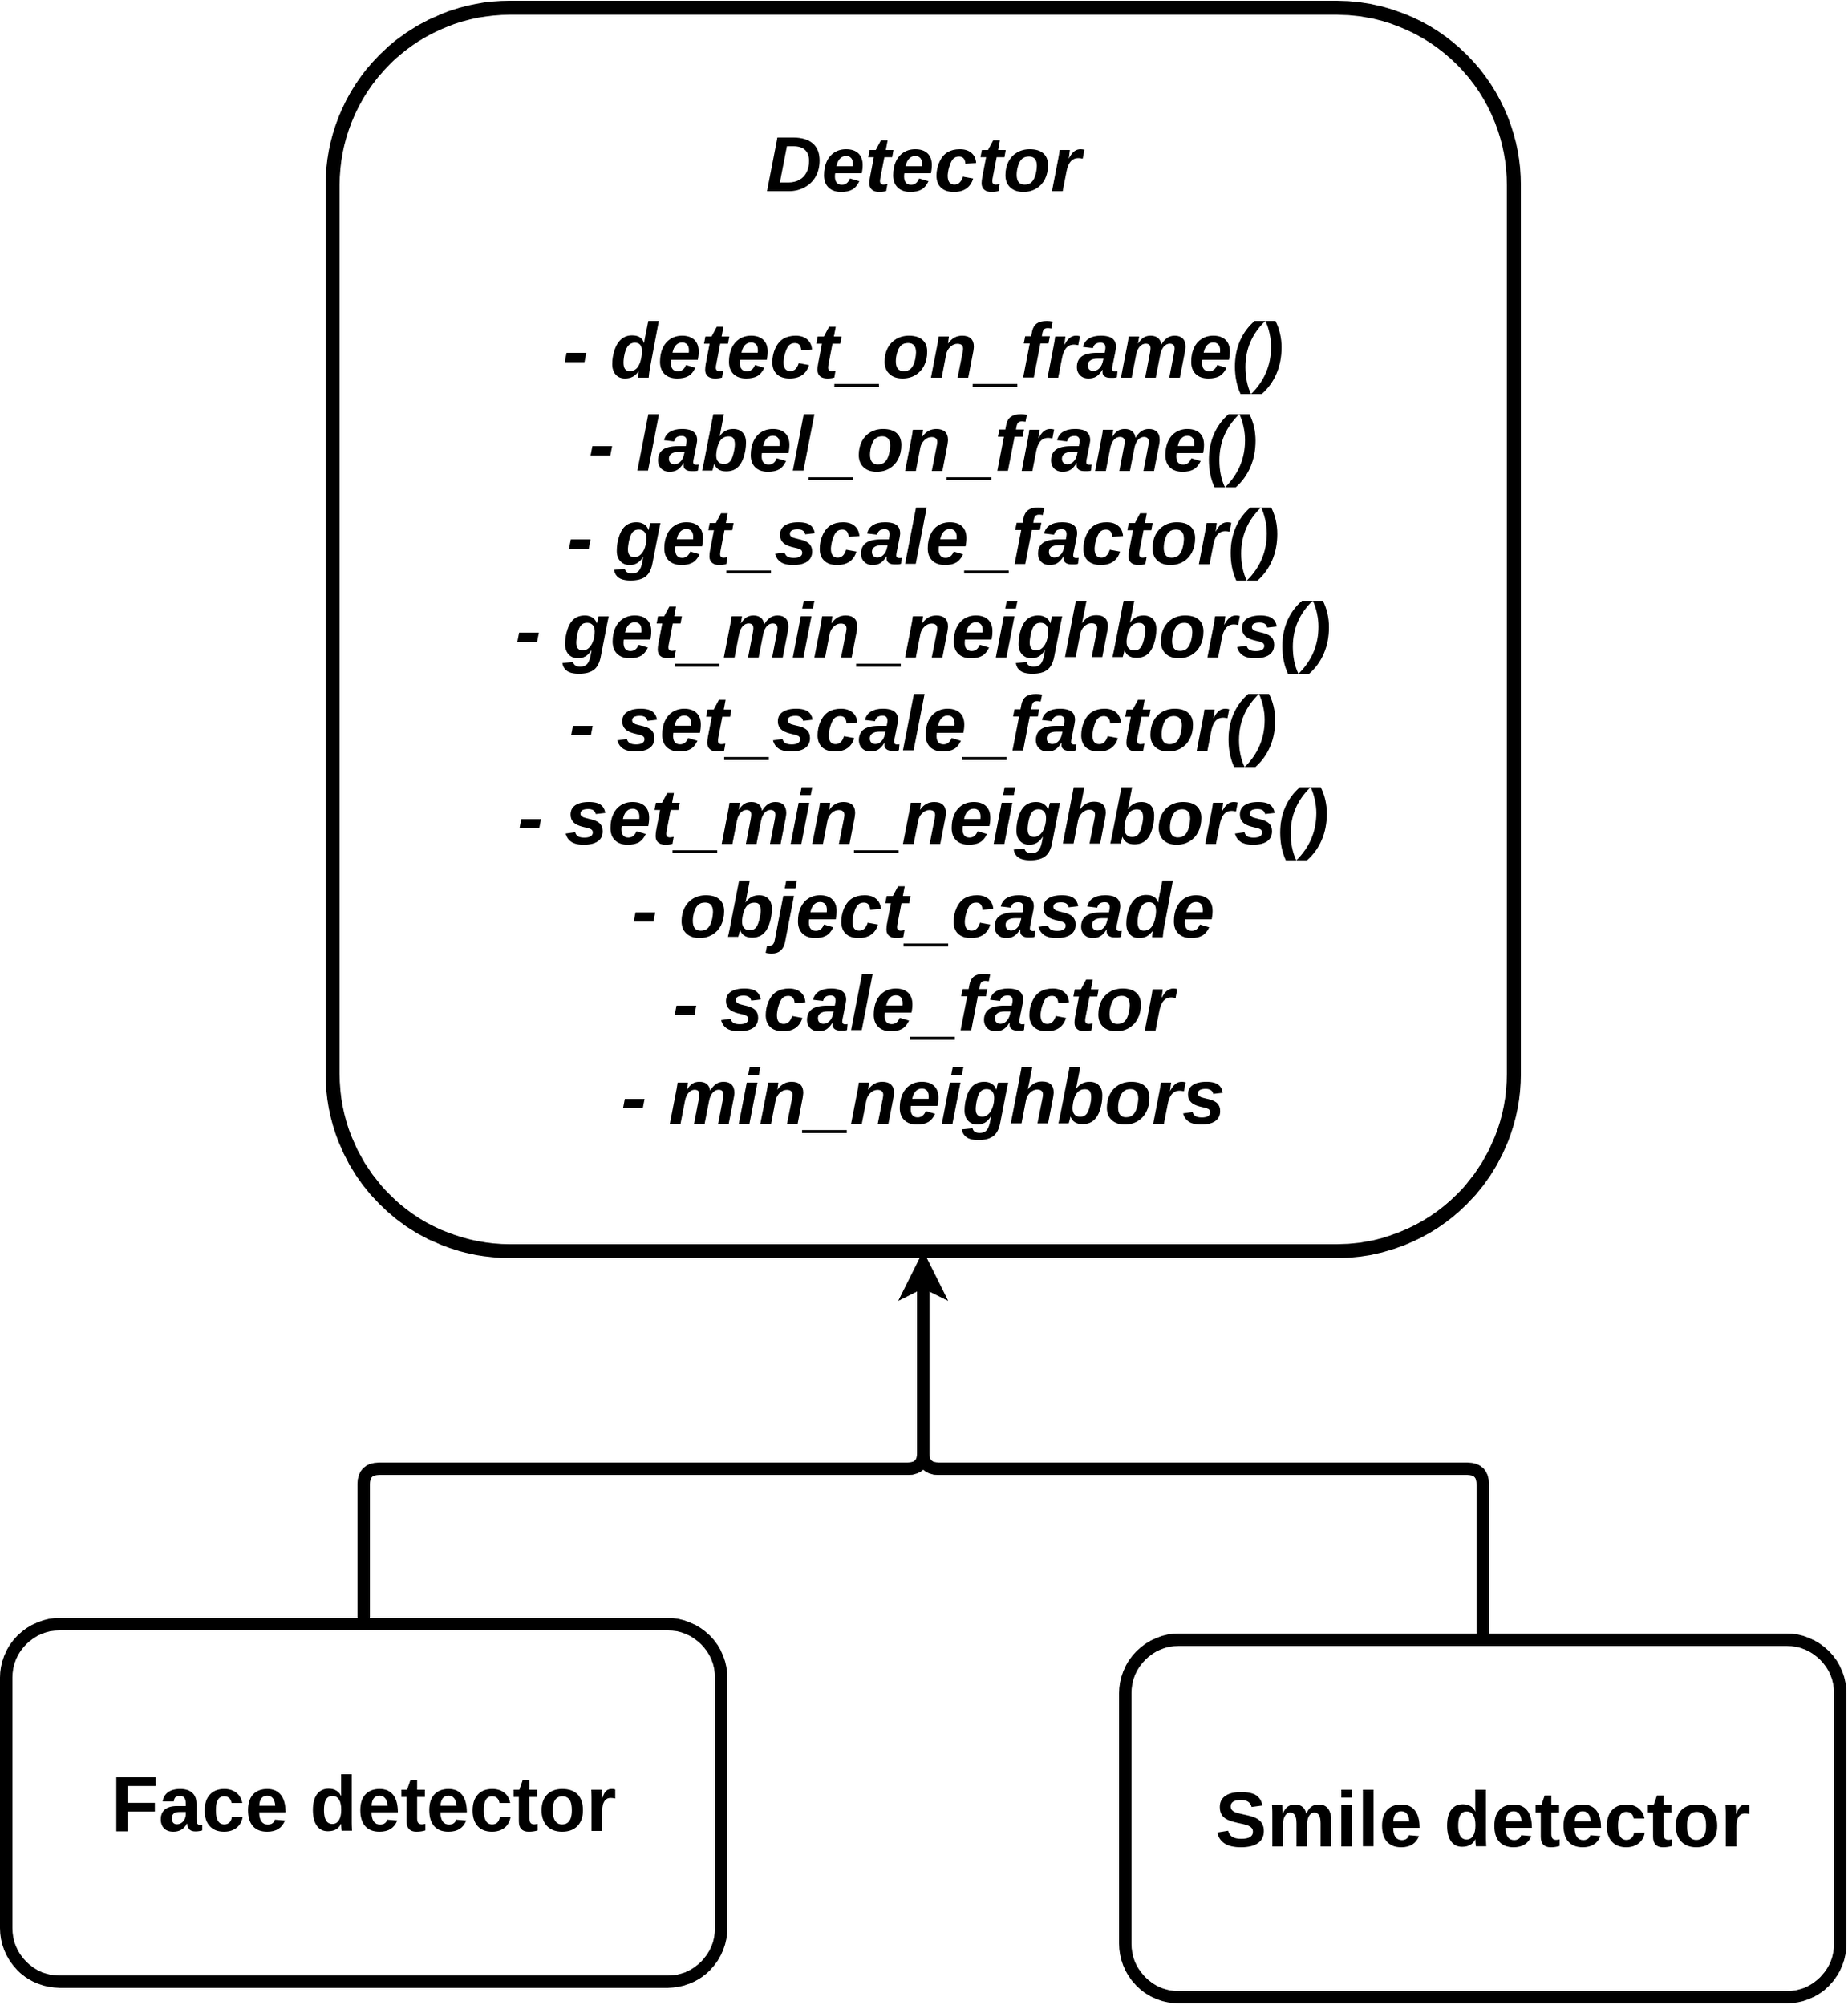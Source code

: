 <mxfile version="13.9.2" type="device"><diagram id="b3V48YHbqx0rlW-aAql8" name="Page-1"><mxGraphModel dx="3555" dy="1905" grid="1" gridSize="10" guides="1" tooltips="1" connect="1" arrows="1" fold="1" page="1" pageScale="1" pageWidth="1200" pageHeight="1600" math="0" shadow="0"><root><mxCell id="0"/><mxCell id="1" parent="0"/><mxCell id="798oHBtzwMuGOqZ1msKq-1" value="&lt;font style=&quot;font-size: 50px&quot;&gt;&lt;i&gt;&lt;b&gt;Detector&lt;br&gt;&lt;br&gt;- detect_on_frame()&lt;br&gt;- label_on_frame()&lt;br&gt;- get_scale_factor()&lt;br&gt;- get_min_neighbors()&lt;br&gt;- set_scale_factor()&lt;br&gt;- set_min_neighbors()&lt;br&gt;- object_casade&lt;br&gt;- scale_factor&lt;br&gt;- min_neighbors&lt;/b&gt;&lt;/i&gt;&lt;br&gt;&lt;/font&gt;" style="rounded=1;whiteSpace=wrap;html=1;strokeWidth=9;" parent="1" vertex="1"><mxGeometry x="220" y="20" width="760" height="800" as="geometry"/></mxCell><mxCell id="0ciYxPzOuoKhu1a0MeFL-1" value="&lt;font style=&quot;font-size: 50px&quot;&gt;&lt;b&gt;Face detector&lt;/b&gt;&lt;br&gt;&lt;/font&gt;" style="rounded=1;whiteSpace=wrap;html=1;strokeWidth=8;" vertex="1" parent="1"><mxGeometry x="10" y="1060" width="460" height="230" as="geometry"/></mxCell><mxCell id="0ciYxPzOuoKhu1a0MeFL-2" value="&lt;font style=&quot;font-size: 50px&quot;&gt;&lt;b&gt;Smile detector&lt;/b&gt;&lt;br&gt;&lt;/font&gt;" style="rounded=1;whiteSpace=wrap;html=1;strokeWidth=8;" vertex="1" parent="1"><mxGeometry x="730" y="1070" width="460" height="230" as="geometry"/></mxCell><mxCell id="0ciYxPzOuoKhu1a0MeFL-5" value="" style="endArrow=classic;html=1;exitX=0.5;exitY=0;exitDx=0;exitDy=0;entryX=0.5;entryY=1;entryDx=0;entryDy=0;strokeWidth=8;" edge="1" parent="1" source="0ciYxPzOuoKhu1a0MeFL-1" target="798oHBtzwMuGOqZ1msKq-1"><mxGeometry width="50" height="50" relative="1" as="geometry"><mxPoint x="620" y="660" as="sourcePoint"/><mxPoint x="620" y="1000" as="targetPoint"/><Array as="points"><mxPoint x="240" y="960"/><mxPoint x="600" y="960"/></Array></mxGeometry></mxCell><mxCell id="0ciYxPzOuoKhu1a0MeFL-7" value="" style="endArrow=classic;html=1;exitX=0.5;exitY=0;exitDx=0;exitDy=0;entryX=0.5;entryY=1;entryDx=0;entryDy=0;strokeWidth=8;" edge="1" parent="1" source="0ciYxPzOuoKhu1a0MeFL-2" target="798oHBtzwMuGOqZ1msKq-1"><mxGeometry width="50" height="50" relative="1" as="geometry"><mxPoint x="620" y="660" as="sourcePoint"/><mxPoint x="670" y="610" as="targetPoint"/><Array as="points"><mxPoint x="960" y="960"/><mxPoint x="600" y="960"/></Array></mxGeometry></mxCell></root></mxGraphModel></diagram></mxfile>